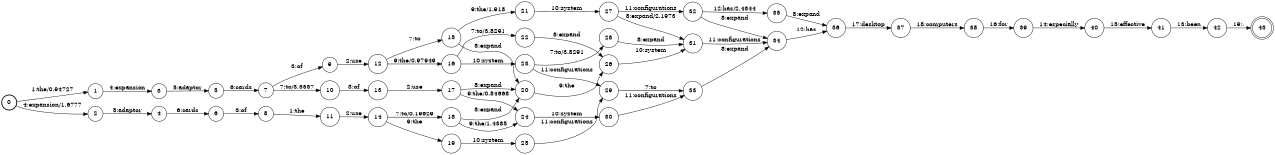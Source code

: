 digraph FST {
rankdir = LR;
size = "8.5,11";
label = "";
center = 1;
orientation = Portrait;
ranksep = "0.4";
nodesep = "0.25";
0 [label = "0", shape = circle, style = bold, fontsize = 14]
	0 -> 1 [label = "1:the/0.94727", fontsize = 14];
	0 -> 2 [label = "4:expansion/1.6777", fontsize = 14];
1 [label = "1", shape = circle, style = solid, fontsize = 14]
	1 -> 3 [label = "4:expansion", fontsize = 14];
2 [label = "2", shape = circle, style = solid, fontsize = 14]
	2 -> 4 [label = "5:adaptor", fontsize = 14];
3 [label = "3", shape = circle, style = solid, fontsize = 14]
	3 -> 5 [label = "5:adaptor", fontsize = 14];
4 [label = "4", shape = circle, style = solid, fontsize = 14]
	4 -> 6 [label = "6:cards", fontsize = 14];
5 [label = "5", shape = circle, style = solid, fontsize = 14]
	5 -> 7 [label = "6:cards", fontsize = 14];
6 [label = "6", shape = circle, style = solid, fontsize = 14]
	6 -> 8 [label = "3:of", fontsize = 14];
7 [label = "7", shape = circle, style = solid, fontsize = 14]
	7 -> 9 [label = "3:of", fontsize = 14];
	7 -> 10 [label = "7:to/3.5557", fontsize = 14];
8 [label = "8", shape = circle, style = solid, fontsize = 14]
	8 -> 11 [label = "1:the", fontsize = 14];
9 [label = "9", shape = circle, style = solid, fontsize = 14]
	9 -> 12 [label = "2:use", fontsize = 14];
10 [label = "10", shape = circle, style = solid, fontsize = 14]
	10 -> 13 [label = "3:of", fontsize = 14];
11 [label = "11", shape = circle, style = solid, fontsize = 14]
	11 -> 14 [label = "2:use", fontsize = 14];
12 [label = "12", shape = circle, style = solid, fontsize = 14]
	12 -> 16 [label = "9:the/0.97949", fontsize = 14];
	12 -> 15 [label = "7:to", fontsize = 14];
13 [label = "13", shape = circle, style = solid, fontsize = 14]
	13 -> 17 [label = "2:use", fontsize = 14];
14 [label = "14", shape = circle, style = solid, fontsize = 14]
	14 -> 19 [label = "9:the", fontsize = 14];
	14 -> 18 [label = "7:to/0.19629", fontsize = 14];
15 [label = "15", shape = circle, style = solid, fontsize = 14]
	15 -> 21 [label = "9:the/1.918", fontsize = 14];
	15 -> 20 [label = "8:expand", fontsize = 14];
16 [label = "16", shape = circle, style = solid, fontsize = 14]
	16 -> 22 [label = "7:to/3.8291", fontsize = 14];
	16 -> 23 [label = "10:system", fontsize = 14];
17 [label = "17", shape = circle, style = solid, fontsize = 14]
	17 -> 24 [label = "9:the/0.84668", fontsize = 14];
	17 -> 20 [label = "8:expand", fontsize = 14];
18 [label = "18", shape = circle, style = solid, fontsize = 14]
	18 -> 24 [label = "9:the/1.4385", fontsize = 14];
	18 -> 20 [label = "8:expand", fontsize = 14];
19 [label = "19", shape = circle, style = solid, fontsize = 14]
	19 -> 25 [label = "10:system", fontsize = 14];
20 [label = "20", shape = circle, style = solid, fontsize = 14]
	20 -> 26 [label = "9:the", fontsize = 14];
21 [label = "21", shape = circle, style = solid, fontsize = 14]
	21 -> 27 [label = "10:system", fontsize = 14];
22 [label = "22", shape = circle, style = solid, fontsize = 14]
	22 -> 26 [label = "8:expand", fontsize = 14];
23 [label = "23", shape = circle, style = solid, fontsize = 14]
	23 -> 28 [label = "7:to/3.8291", fontsize = 14];
	23 -> 29 [label = "11:configurations", fontsize = 14];
24 [label = "24", shape = circle, style = solid, fontsize = 14]
	24 -> 30 [label = "10:system", fontsize = 14];
25 [label = "25", shape = circle, style = solid, fontsize = 14]
	25 -> 29 [label = "11:configurations", fontsize = 14];
26 [label = "26", shape = circle, style = solid, fontsize = 14]
	26 -> 31 [label = "10:system", fontsize = 14];
27 [label = "27", shape = circle, style = solid, fontsize = 14]
	27 -> 31 [label = "8:expand/2.1973", fontsize = 14];
	27 -> 32 [label = "11:configurations", fontsize = 14];
28 [label = "28", shape = circle, style = solid, fontsize = 14]
	28 -> 31 [label = "8:expand", fontsize = 14];
29 [label = "29", shape = circle, style = solid, fontsize = 14]
	29 -> 33 [label = "7:to", fontsize = 14];
30 [label = "30", shape = circle, style = solid, fontsize = 14]
	30 -> 33 [label = "11:configurations", fontsize = 14];
31 [label = "31", shape = circle, style = solid, fontsize = 14]
	31 -> 34 [label = "11:configurations", fontsize = 14];
32 [label = "32", shape = circle, style = solid, fontsize = 14]
	32 -> 34 [label = "8:expand", fontsize = 14];
	32 -> 35 [label = "12:has/2.4844", fontsize = 14];
33 [label = "33", shape = circle, style = solid, fontsize = 14]
	33 -> 34 [label = "8:expand", fontsize = 14];
34 [label = "34", shape = circle, style = solid, fontsize = 14]
	34 -> 36 [label = "12:has", fontsize = 14];
35 [label = "35", shape = circle, style = solid, fontsize = 14]
	35 -> 36 [label = "8:expand", fontsize = 14];
36 [label = "36", shape = circle, style = solid, fontsize = 14]
	36 -> 37 [label = "17:desktop", fontsize = 14];
37 [label = "37", shape = circle, style = solid, fontsize = 14]
	37 -> 38 [label = "18:computers", fontsize = 14];
38 [label = "38", shape = circle, style = solid, fontsize = 14]
	38 -> 39 [label = "16:for", fontsize = 14];
39 [label = "39", shape = circle, style = solid, fontsize = 14]
	39 -> 40 [label = "14:especially", fontsize = 14];
40 [label = "40", shape = circle, style = solid, fontsize = 14]
	40 -> 41 [label = "15:effective", fontsize = 14];
41 [label = "41", shape = circle, style = solid, fontsize = 14]
	41 -> 42 [label = "13:been", fontsize = 14];
42 [label = "42", shape = circle, style = solid, fontsize = 14]
	42 -> 43 [label = "19:.", fontsize = 14];
43 [label = "43", shape = doublecircle, style = solid, fontsize = 14]
}
